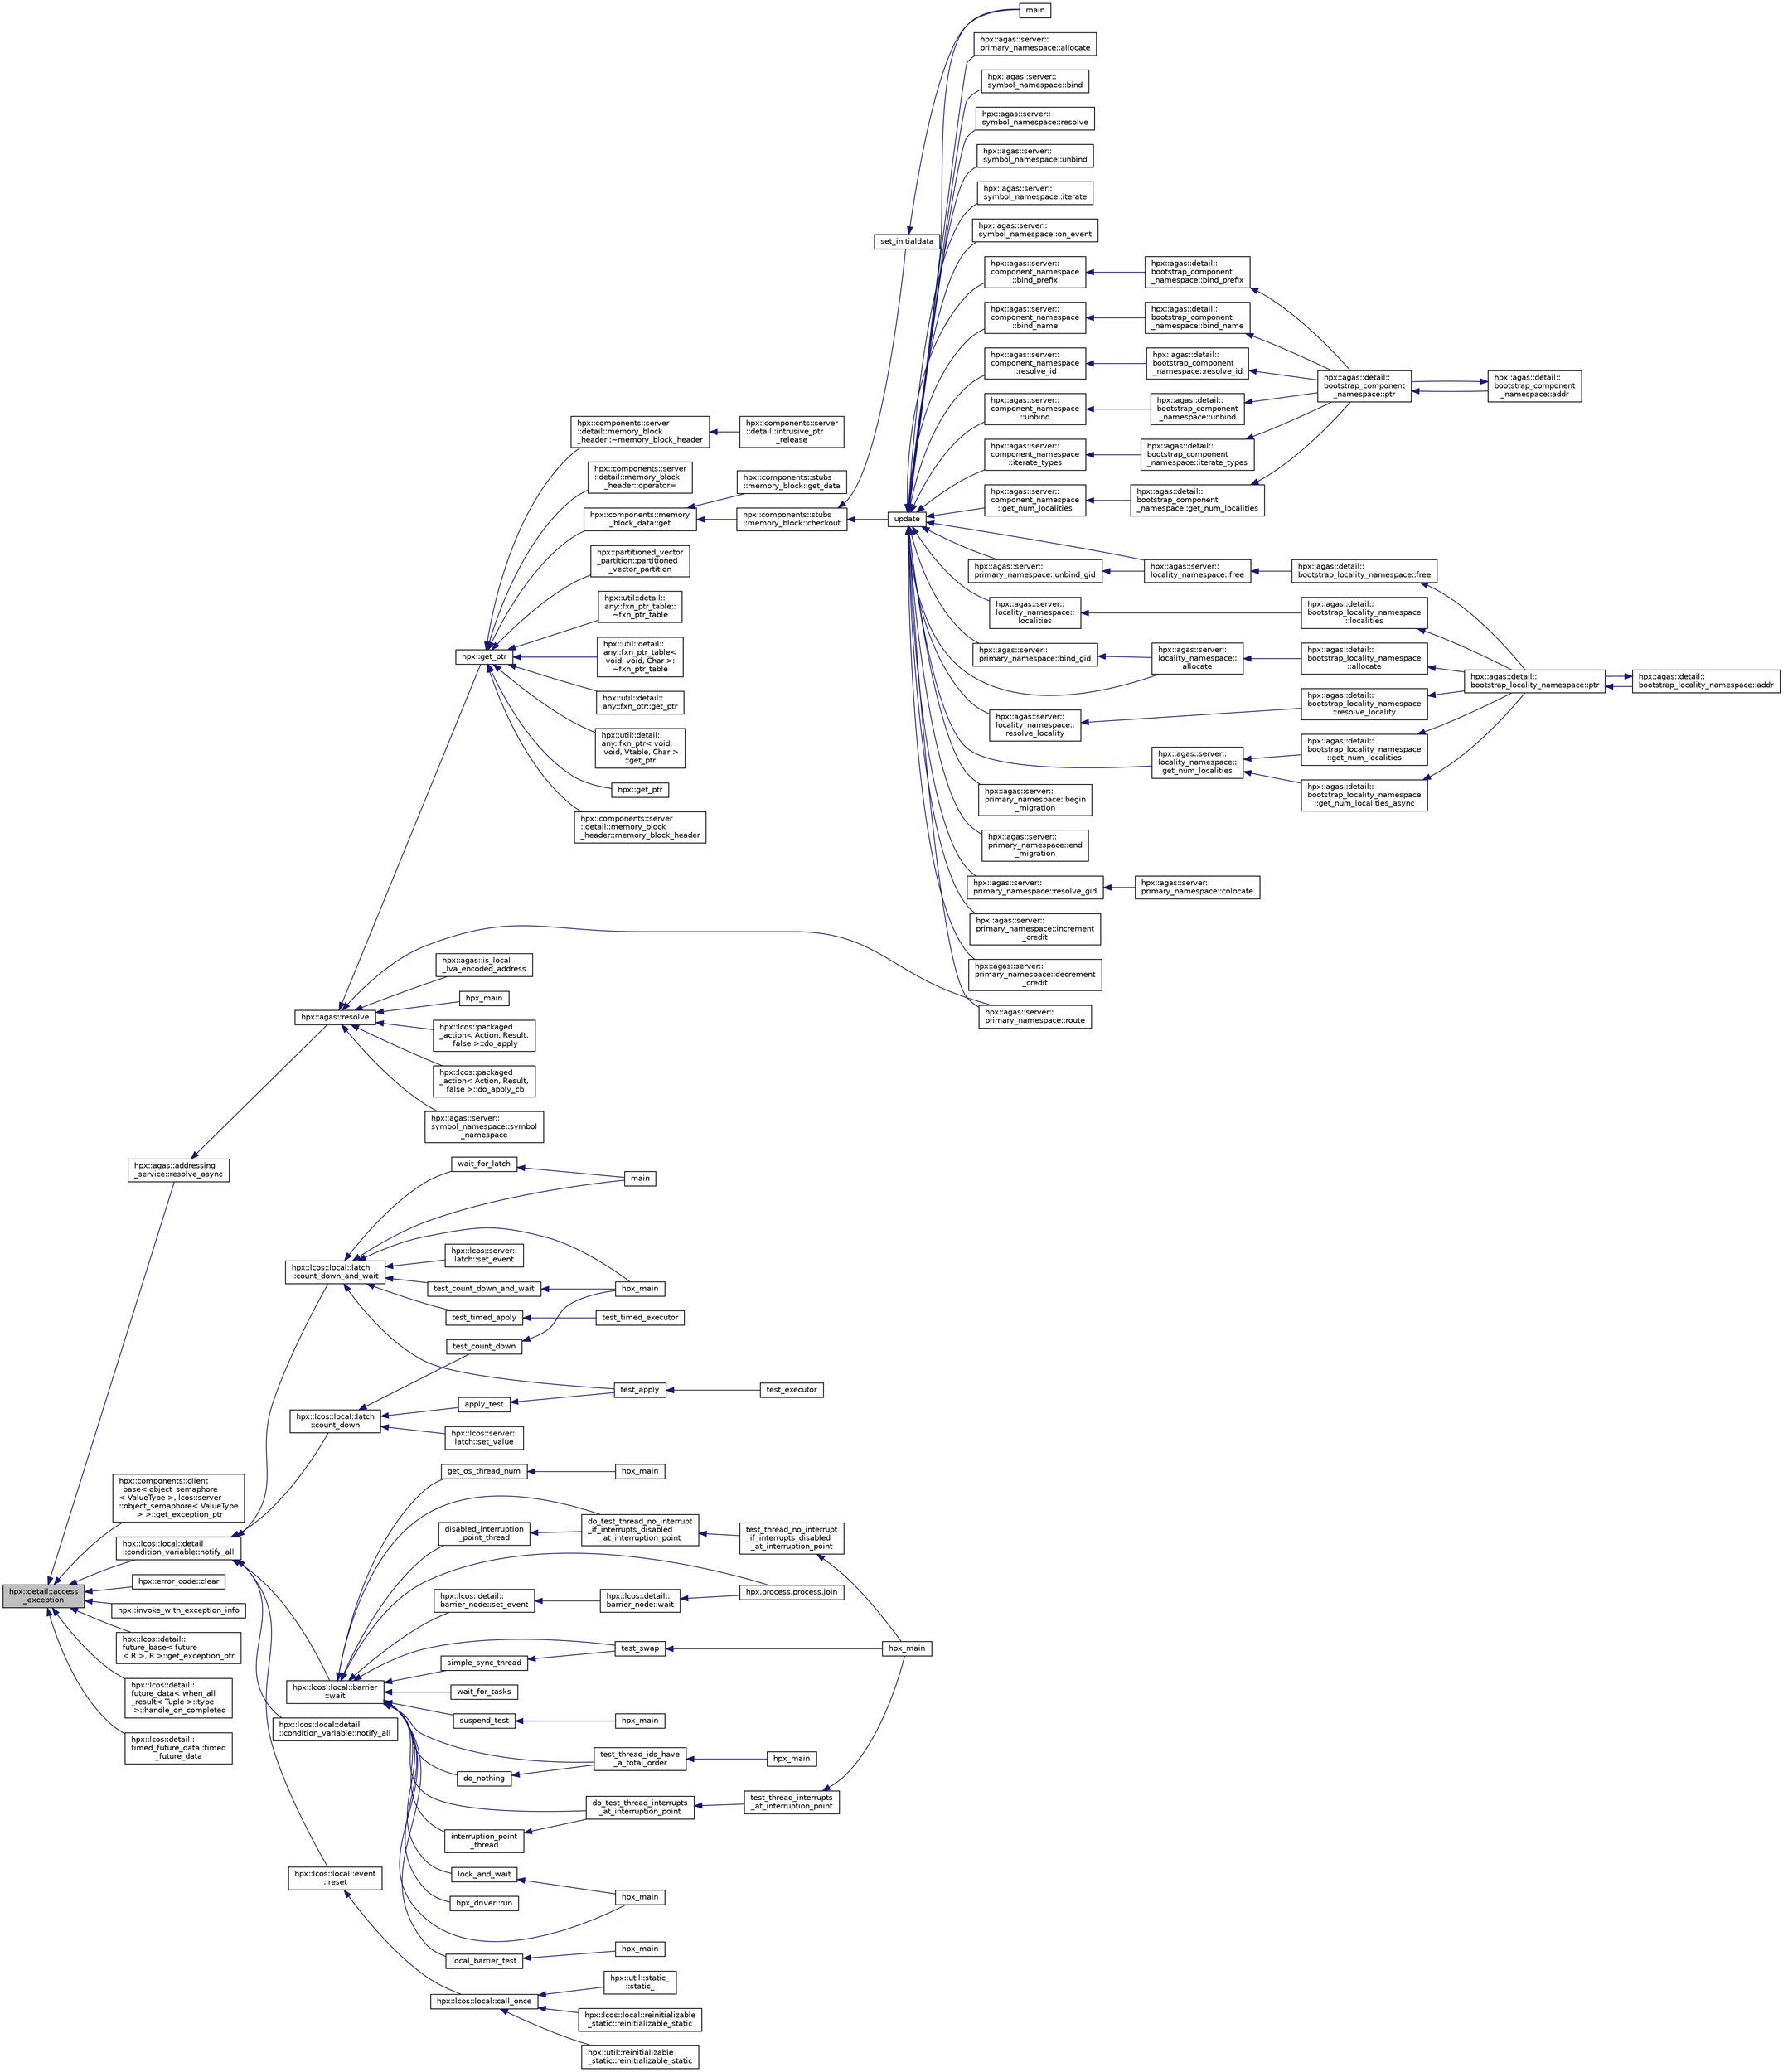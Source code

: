 digraph "hpx::detail::access_exception"
{
  edge [fontname="Helvetica",fontsize="10",labelfontname="Helvetica",labelfontsize="10"];
  node [fontname="Helvetica",fontsize="10",shape=record];
  rankdir="LR";
  Node1 [label="hpx::detail::access\l_exception",height=0.2,width=0.4,color="black", fillcolor="grey75", style="filled", fontcolor="black"];
  Node1 -> Node2 [dir="back",color="midnightblue",fontsize="10",style="solid",fontname="Helvetica"];
  Node2 [label="hpx::agas::addressing\l_service::resolve_async",height=0.2,width=0.4,color="black", fillcolor="white", style="filled",URL="$db/d58/structhpx_1_1agas_1_1addressing__service.html#a3344990e7d5c255f51bf89a8fb2828eb"];
  Node2 -> Node3 [dir="back",color="midnightblue",fontsize="10",style="solid",fontname="Helvetica"];
  Node3 [label="hpx::agas::resolve",height=0.2,width=0.4,color="black", fillcolor="white", style="filled",URL="$dc/d54/namespacehpx_1_1agas.html#aa3252ce39fbc229439bb0d85875b01fb"];
  Node3 -> Node4 [dir="back",color="midnightblue",fontsize="10",style="solid",fontname="Helvetica"];
  Node4 [label="hpx::get_ptr",height=0.2,width=0.4,color="black", fillcolor="white", style="filled",URL="$d8/d83/namespacehpx.html#aeb814737de830a2e8e340ca052d5ebfa",tooltip="Returns a future referring to the pointer to the underlying memory of a component. "];
  Node4 -> Node5 [dir="back",color="midnightblue",fontsize="10",style="solid",fontname="Helvetica"];
  Node5 [label="hpx::util::detail::\lany::fxn_ptr_table::\l~fxn_ptr_table",height=0.2,width=0.4,color="black", fillcolor="white", style="filled",URL="$d4/d23/structhpx_1_1util_1_1detail_1_1any_1_1fxn__ptr__table.html#abec0243c15a22c17b416628b8de59111"];
  Node4 -> Node6 [dir="back",color="midnightblue",fontsize="10",style="solid",fontname="Helvetica"];
  Node6 [label="hpx::util::detail::\lany::fxn_ptr_table\<\l void, void, Char \>::\l~fxn_ptr_table",height=0.2,width=0.4,color="black", fillcolor="white", style="filled",URL="$d3/d8f/structhpx_1_1util_1_1detail_1_1any_1_1fxn__ptr__table_3_01void_00_01void_00_01_char_01_4.html#aa98a639e98218646776adc0f4d0c4f68"];
  Node4 -> Node7 [dir="back",color="midnightblue",fontsize="10",style="solid",fontname="Helvetica"];
  Node7 [label="hpx::util::detail::\lany::fxn_ptr::get_ptr",height=0.2,width=0.4,color="black", fillcolor="white", style="filled",URL="$d7/dcb/structhpx_1_1util_1_1detail_1_1any_1_1fxn__ptr.html#a43d78a2ab4dd4b2149f361b38eeac853"];
  Node4 -> Node8 [dir="back",color="midnightblue",fontsize="10",style="solid",fontname="Helvetica"];
  Node8 [label="hpx::util::detail::\lany::fxn_ptr\< void,\l void, Vtable, Char \>\l::get_ptr",height=0.2,width=0.4,color="black", fillcolor="white", style="filled",URL="$d4/dfd/structhpx_1_1util_1_1detail_1_1any_1_1fxn__ptr_3_01void_00_01void_00_01_vtable_00_01_char_01_4.html#a92b4217797102bca7f9ebe903be1cbbe"];
  Node4 -> Node9 [dir="back",color="midnightblue",fontsize="10",style="solid",fontname="Helvetica"];
  Node9 [label="hpx::get_ptr",height=0.2,width=0.4,color="black", fillcolor="white", style="filled",URL="$d8/d83/namespacehpx.html#a488c36e8791a0f000ffce5ce86994602",tooltip="Returns a future referring to the pointer to the underlying memory of a component. "];
  Node4 -> Node10 [dir="back",color="midnightblue",fontsize="10",style="solid",fontname="Helvetica"];
  Node10 [label="hpx::components::server\l::detail::memory_block\l_header::memory_block_header",height=0.2,width=0.4,color="black", fillcolor="white", style="filled",URL="$d7/d1b/classhpx_1_1components_1_1server_1_1detail_1_1memory__block__header.html#aed5e8cf63bf5845d4e1e6d24c5ff36fe"];
  Node4 -> Node11 [dir="back",color="midnightblue",fontsize="10",style="solid",fontname="Helvetica"];
  Node11 [label="hpx::components::server\l::detail::memory_block\l_header::~memory_block_header",height=0.2,width=0.4,color="black", fillcolor="white", style="filled",URL="$d7/d1b/classhpx_1_1components_1_1server_1_1detail_1_1memory__block__header.html#a64944da9256f10c75be3c4683f978314"];
  Node11 -> Node12 [dir="back",color="midnightblue",fontsize="10",style="solid",fontname="Helvetica"];
  Node12 [label="hpx::components::server\l::detail::intrusive_ptr\l_release",height=0.2,width=0.4,color="black", fillcolor="white", style="filled",URL="$d8/d25/namespacehpx_1_1components_1_1server_1_1detail.html#a17d9da126dd7a005fe03586fc75ca180"];
  Node4 -> Node13 [dir="back",color="midnightblue",fontsize="10",style="solid",fontname="Helvetica"];
  Node13 [label="hpx::components::server\l::detail::memory_block\l_header::operator=",height=0.2,width=0.4,color="black", fillcolor="white", style="filled",URL="$d7/d1b/classhpx_1_1components_1_1server_1_1detail_1_1memory__block__header.html#a9f0f60ded060c5333875f47c4d36df16"];
  Node4 -> Node14 [dir="back",color="midnightblue",fontsize="10",style="solid",fontname="Helvetica"];
  Node14 [label="hpx::components::memory\l_block_data::get",height=0.2,width=0.4,color="black", fillcolor="white", style="filled",URL="$d5/d76/classhpx_1_1components_1_1memory__block__data.html#a97ce2f01b730d8d90d329c1642fc0b28"];
  Node14 -> Node15 [dir="back",color="midnightblue",fontsize="10",style="solid",fontname="Helvetica"];
  Node15 [label="hpx::components::stubs\l::memory_block::get_data",height=0.2,width=0.4,color="black", fillcolor="white", style="filled",URL="$d2/d46/structhpx_1_1components_1_1stubs_1_1memory__block.html#ac16c7812886244945987a05d7cb9b6e2"];
  Node14 -> Node16 [dir="back",color="midnightblue",fontsize="10",style="solid",fontname="Helvetica"];
  Node16 [label="hpx::components::stubs\l::memory_block::checkout",height=0.2,width=0.4,color="black", fillcolor="white", style="filled",URL="$d2/d46/structhpx_1_1components_1_1stubs_1_1memory__block.html#a37128bbb38e0ee31010f3d06d6de4e66"];
  Node16 -> Node17 [dir="back",color="midnightblue",fontsize="10",style="solid",fontname="Helvetica"];
  Node17 [label="set_initialdata",height=0.2,width=0.4,color="black", fillcolor="white", style="filled",URL="$d7/d8b/non__atomic__rma_8cpp.html#a8088a219b6b7da870545f4ec73f80930"];
  Node17 -> Node18 [dir="back",color="midnightblue",fontsize="10",style="solid",fontname="Helvetica"];
  Node18 [label="main",height=0.2,width=0.4,color="black", fillcolor="white", style="filled",URL="$d7/d8b/non__atomic__rma_8cpp.html#a0ddf1224851353fc92bfbff6f499fa97"];
  Node16 -> Node19 [dir="back",color="midnightblue",fontsize="10",style="solid",fontname="Helvetica"];
  Node19 [label="update",height=0.2,width=0.4,color="black", fillcolor="white", style="filled",URL="$d7/d8b/non__atomic__rma_8cpp.html#a1f6c9aa3449cfad360e892c9c0bb7773"];
  Node19 -> Node20 [dir="back",color="midnightblue",fontsize="10",style="solid",fontname="Helvetica"];
  Node20 [label="hpx::agas::server::\lcomponent_namespace\l::bind_prefix",height=0.2,width=0.4,color="black", fillcolor="white", style="filled",URL="$d4/dc8/structhpx_1_1agas_1_1server_1_1component__namespace.html#aa0f1e073d2837e493bbb13ffd5c06dc7"];
  Node20 -> Node21 [dir="back",color="midnightblue",fontsize="10",style="solid",fontname="Helvetica"];
  Node21 [label="hpx::agas::detail::\lbootstrap_component\l_namespace::bind_prefix",height=0.2,width=0.4,color="black", fillcolor="white", style="filled",URL="$d4/db7/structhpx_1_1agas_1_1detail_1_1bootstrap__component__namespace.html#a9c4e85844335c1eb7a2dee35ab973927"];
  Node21 -> Node22 [dir="back",color="midnightblue",fontsize="10",style="solid",fontname="Helvetica"];
  Node22 [label="hpx::agas::detail::\lbootstrap_component\l_namespace::ptr",height=0.2,width=0.4,color="black", fillcolor="white", style="filled",URL="$d4/db7/structhpx_1_1agas_1_1detail_1_1bootstrap__component__namespace.html#a2ddc1b51e40d6b5c32f7eeba52a7527d"];
  Node22 -> Node23 [dir="back",color="midnightblue",fontsize="10",style="solid",fontname="Helvetica"];
  Node23 [label="hpx::agas::detail::\lbootstrap_component\l_namespace::addr",height=0.2,width=0.4,color="black", fillcolor="white", style="filled",URL="$d4/db7/structhpx_1_1agas_1_1detail_1_1bootstrap__component__namespace.html#a4947343cef580d3a72f9fcb6803a54b1"];
  Node23 -> Node22 [dir="back",color="midnightblue",fontsize="10",style="solid",fontname="Helvetica"];
  Node19 -> Node24 [dir="back",color="midnightblue",fontsize="10",style="solid",fontname="Helvetica"];
  Node24 [label="hpx::agas::server::\lcomponent_namespace\l::bind_name",height=0.2,width=0.4,color="black", fillcolor="white", style="filled",URL="$d4/dc8/structhpx_1_1agas_1_1server_1_1component__namespace.html#ac81ad0c6b5a63d0af3299207949b4749"];
  Node24 -> Node25 [dir="back",color="midnightblue",fontsize="10",style="solid",fontname="Helvetica"];
  Node25 [label="hpx::agas::detail::\lbootstrap_component\l_namespace::bind_name",height=0.2,width=0.4,color="black", fillcolor="white", style="filled",URL="$d4/db7/structhpx_1_1agas_1_1detail_1_1bootstrap__component__namespace.html#ad25372861bda6208139f91887d918fbb"];
  Node25 -> Node22 [dir="back",color="midnightblue",fontsize="10",style="solid",fontname="Helvetica"];
  Node19 -> Node26 [dir="back",color="midnightblue",fontsize="10",style="solid",fontname="Helvetica"];
  Node26 [label="hpx::agas::server::\lcomponent_namespace\l::resolve_id",height=0.2,width=0.4,color="black", fillcolor="white", style="filled",URL="$d4/dc8/structhpx_1_1agas_1_1server_1_1component__namespace.html#acee1577d340b0c3af69fea410a97e760"];
  Node26 -> Node27 [dir="back",color="midnightblue",fontsize="10",style="solid",fontname="Helvetica"];
  Node27 [label="hpx::agas::detail::\lbootstrap_component\l_namespace::resolve_id",height=0.2,width=0.4,color="black", fillcolor="white", style="filled",URL="$d4/db7/structhpx_1_1agas_1_1detail_1_1bootstrap__component__namespace.html#a59c6702ea1ee4d5d744d89bb57c6ba83"];
  Node27 -> Node22 [dir="back",color="midnightblue",fontsize="10",style="solid",fontname="Helvetica"];
  Node19 -> Node28 [dir="back",color="midnightblue",fontsize="10",style="solid",fontname="Helvetica"];
  Node28 [label="hpx::agas::server::\lcomponent_namespace\l::unbind",height=0.2,width=0.4,color="black", fillcolor="white", style="filled",URL="$d4/dc8/structhpx_1_1agas_1_1server_1_1component__namespace.html#a6a1c04b36c3f7c2a61dba64cf586f2b7"];
  Node28 -> Node29 [dir="back",color="midnightblue",fontsize="10",style="solid",fontname="Helvetica"];
  Node29 [label="hpx::agas::detail::\lbootstrap_component\l_namespace::unbind",height=0.2,width=0.4,color="black", fillcolor="white", style="filled",URL="$d4/db7/structhpx_1_1agas_1_1detail_1_1bootstrap__component__namespace.html#aed0961449fec108933b6f738040e98af"];
  Node29 -> Node22 [dir="back",color="midnightblue",fontsize="10",style="solid",fontname="Helvetica"];
  Node19 -> Node30 [dir="back",color="midnightblue",fontsize="10",style="solid",fontname="Helvetica"];
  Node30 [label="hpx::agas::server::\lcomponent_namespace\l::iterate_types",height=0.2,width=0.4,color="black", fillcolor="white", style="filled",URL="$d4/dc8/structhpx_1_1agas_1_1server_1_1component__namespace.html#a841f64a9b93bb658091f80fa5019c42c"];
  Node30 -> Node31 [dir="back",color="midnightblue",fontsize="10",style="solid",fontname="Helvetica"];
  Node31 [label="hpx::agas::detail::\lbootstrap_component\l_namespace::iterate_types",height=0.2,width=0.4,color="black", fillcolor="white", style="filled",URL="$d4/db7/structhpx_1_1agas_1_1detail_1_1bootstrap__component__namespace.html#a750193d7d4f0ed8a9adcd7054ae62063"];
  Node31 -> Node22 [dir="back",color="midnightblue",fontsize="10",style="solid",fontname="Helvetica"];
  Node19 -> Node32 [dir="back",color="midnightblue",fontsize="10",style="solid",fontname="Helvetica"];
  Node32 [label="hpx::agas::server::\lcomponent_namespace\l::get_num_localities",height=0.2,width=0.4,color="black", fillcolor="white", style="filled",URL="$d4/dc8/structhpx_1_1agas_1_1server_1_1component__namespace.html#ae4612aa43bf1a3173cc0a17f78593a1f"];
  Node32 -> Node33 [dir="back",color="midnightblue",fontsize="10",style="solid",fontname="Helvetica"];
  Node33 [label="hpx::agas::detail::\lbootstrap_component\l_namespace::get_num_localities",height=0.2,width=0.4,color="black", fillcolor="white", style="filled",URL="$d4/db7/structhpx_1_1agas_1_1detail_1_1bootstrap__component__namespace.html#a2ac6a4525c269aa2f635b877e98209aa"];
  Node33 -> Node22 [dir="back",color="midnightblue",fontsize="10",style="solid",fontname="Helvetica"];
  Node19 -> Node34 [dir="back",color="midnightblue",fontsize="10",style="solid",fontname="Helvetica"];
  Node34 [label="hpx::agas::server::\llocality_namespace::\lallocate",height=0.2,width=0.4,color="black", fillcolor="white", style="filled",URL="$dc/d72/structhpx_1_1agas_1_1server_1_1locality__namespace.html#a584777211619893840252d5c72b726ac"];
  Node34 -> Node35 [dir="back",color="midnightblue",fontsize="10",style="solid",fontname="Helvetica"];
  Node35 [label="hpx::agas::detail::\lbootstrap_locality_namespace\l::allocate",height=0.2,width=0.4,color="black", fillcolor="white", style="filled",URL="$d2/d28/structhpx_1_1agas_1_1detail_1_1bootstrap__locality__namespace.html#a17fa8a29a5b6c64ac5f92b67fd816be1"];
  Node35 -> Node36 [dir="back",color="midnightblue",fontsize="10",style="solid",fontname="Helvetica"];
  Node36 [label="hpx::agas::detail::\lbootstrap_locality_namespace::ptr",height=0.2,width=0.4,color="black", fillcolor="white", style="filled",URL="$d2/d28/structhpx_1_1agas_1_1detail_1_1bootstrap__locality__namespace.html#a5d4dcef228d9a8e6040f2e404546a7b8"];
  Node36 -> Node37 [dir="back",color="midnightblue",fontsize="10",style="solid",fontname="Helvetica"];
  Node37 [label="hpx::agas::detail::\lbootstrap_locality_namespace::addr",height=0.2,width=0.4,color="black", fillcolor="white", style="filled",URL="$d2/d28/structhpx_1_1agas_1_1detail_1_1bootstrap__locality__namespace.html#a6a5b1a39f25283d49aae9a42b5c4388a"];
  Node37 -> Node36 [dir="back",color="midnightblue",fontsize="10",style="solid",fontname="Helvetica"];
  Node19 -> Node38 [dir="back",color="midnightblue",fontsize="10",style="solid",fontname="Helvetica"];
  Node38 [label="hpx::agas::server::\llocality_namespace::\lresolve_locality",height=0.2,width=0.4,color="black", fillcolor="white", style="filled",URL="$dc/d72/structhpx_1_1agas_1_1server_1_1locality__namespace.html#acc664dc0ee762d5b35802aa60ac9f6e7"];
  Node38 -> Node39 [dir="back",color="midnightblue",fontsize="10",style="solid",fontname="Helvetica"];
  Node39 [label="hpx::agas::detail::\lbootstrap_locality_namespace\l::resolve_locality",height=0.2,width=0.4,color="black", fillcolor="white", style="filled",URL="$d2/d28/structhpx_1_1agas_1_1detail_1_1bootstrap__locality__namespace.html#a90a9e093f25dbd05d50ec1b46ced037c"];
  Node39 -> Node36 [dir="back",color="midnightblue",fontsize="10",style="solid",fontname="Helvetica"];
  Node19 -> Node40 [dir="back",color="midnightblue",fontsize="10",style="solid",fontname="Helvetica"];
  Node40 [label="hpx::agas::server::\llocality_namespace::free",height=0.2,width=0.4,color="black", fillcolor="white", style="filled",URL="$dc/d72/structhpx_1_1agas_1_1server_1_1locality__namespace.html#a53c05de8b43cbdb17edf4930b0fc0ac6"];
  Node40 -> Node41 [dir="back",color="midnightblue",fontsize="10",style="solid",fontname="Helvetica"];
  Node41 [label="hpx::agas::detail::\lbootstrap_locality_namespace::free",height=0.2,width=0.4,color="black", fillcolor="white", style="filled",URL="$d2/d28/structhpx_1_1agas_1_1detail_1_1bootstrap__locality__namespace.html#a2830ab98d14d3fadcec97a72783f9221"];
  Node41 -> Node36 [dir="back",color="midnightblue",fontsize="10",style="solid",fontname="Helvetica"];
  Node19 -> Node42 [dir="back",color="midnightblue",fontsize="10",style="solid",fontname="Helvetica"];
  Node42 [label="hpx::agas::server::\llocality_namespace::\llocalities",height=0.2,width=0.4,color="black", fillcolor="white", style="filled",URL="$dc/d72/structhpx_1_1agas_1_1server_1_1locality__namespace.html#ab0ecc44f496ee5011c8ba2c73ea4e5e5"];
  Node42 -> Node43 [dir="back",color="midnightblue",fontsize="10",style="solid",fontname="Helvetica"];
  Node43 [label="hpx::agas::detail::\lbootstrap_locality_namespace\l::localities",height=0.2,width=0.4,color="black", fillcolor="white", style="filled",URL="$d2/d28/structhpx_1_1agas_1_1detail_1_1bootstrap__locality__namespace.html#ab8a1c96ad1ffea65eac264d0c2f64de9"];
  Node43 -> Node36 [dir="back",color="midnightblue",fontsize="10",style="solid",fontname="Helvetica"];
  Node19 -> Node44 [dir="back",color="midnightblue",fontsize="10",style="solid",fontname="Helvetica"];
  Node44 [label="hpx::agas::server::\llocality_namespace::\lget_num_localities",height=0.2,width=0.4,color="black", fillcolor="white", style="filled",URL="$dc/d72/structhpx_1_1agas_1_1server_1_1locality__namespace.html#a0df77ad95317a3800a9ae69e8a7ebbe8"];
  Node44 -> Node45 [dir="back",color="midnightblue",fontsize="10",style="solid",fontname="Helvetica"];
  Node45 [label="hpx::agas::detail::\lbootstrap_locality_namespace\l::get_num_localities",height=0.2,width=0.4,color="black", fillcolor="white", style="filled",URL="$d2/d28/structhpx_1_1agas_1_1detail_1_1bootstrap__locality__namespace.html#a6c757ccbb4b7a4a0444dbe3ddee6c6c9"];
  Node45 -> Node36 [dir="back",color="midnightblue",fontsize="10",style="solid",fontname="Helvetica"];
  Node44 -> Node46 [dir="back",color="midnightblue",fontsize="10",style="solid",fontname="Helvetica"];
  Node46 [label="hpx::agas::detail::\lbootstrap_locality_namespace\l::get_num_localities_async",height=0.2,width=0.4,color="black", fillcolor="white", style="filled",URL="$d2/d28/structhpx_1_1agas_1_1detail_1_1bootstrap__locality__namespace.html#ac82989597458b0c52fb29f1e3e9fa9d3"];
  Node46 -> Node36 [dir="back",color="midnightblue",fontsize="10",style="solid",fontname="Helvetica"];
  Node19 -> Node18 [dir="back",color="midnightblue",fontsize="10",style="solid",fontname="Helvetica"];
  Node19 -> Node47 [dir="back",color="midnightblue",fontsize="10",style="solid",fontname="Helvetica"];
  Node47 [label="hpx::agas::server::\lprimary_namespace::begin\l_migration",height=0.2,width=0.4,color="black", fillcolor="white", style="filled",URL="$d7/d3a/structhpx_1_1agas_1_1server_1_1primary__namespace.html#aca25c89f18a24d56fb9d230735ac8361"];
  Node19 -> Node48 [dir="back",color="midnightblue",fontsize="10",style="solid",fontname="Helvetica"];
  Node48 [label="hpx::agas::server::\lprimary_namespace::end\l_migration",height=0.2,width=0.4,color="black", fillcolor="white", style="filled",URL="$d7/d3a/structhpx_1_1agas_1_1server_1_1primary__namespace.html#a1905203b50cb381ee1cb52bbcc602286"];
  Node19 -> Node49 [dir="back",color="midnightblue",fontsize="10",style="solid",fontname="Helvetica"];
  Node49 [label="hpx::agas::server::\lprimary_namespace::bind_gid",height=0.2,width=0.4,color="black", fillcolor="white", style="filled",URL="$d7/d3a/structhpx_1_1agas_1_1server_1_1primary__namespace.html#ab1681a26c8e8cc901a7e21544a88a951"];
  Node49 -> Node34 [dir="back",color="midnightblue",fontsize="10",style="solid",fontname="Helvetica"];
  Node19 -> Node50 [dir="back",color="midnightblue",fontsize="10",style="solid",fontname="Helvetica"];
  Node50 [label="hpx::agas::server::\lprimary_namespace::resolve_gid",height=0.2,width=0.4,color="black", fillcolor="white", style="filled",URL="$d7/d3a/structhpx_1_1agas_1_1server_1_1primary__namespace.html#a967d5cd6df2454d4d74191d22028f756"];
  Node50 -> Node51 [dir="back",color="midnightblue",fontsize="10",style="solid",fontname="Helvetica"];
  Node51 [label="hpx::agas::server::\lprimary_namespace::colocate",height=0.2,width=0.4,color="black", fillcolor="white", style="filled",URL="$d7/d3a/structhpx_1_1agas_1_1server_1_1primary__namespace.html#a326ebd3b0f65ea692ed0c085f015d0f4"];
  Node19 -> Node52 [dir="back",color="midnightblue",fontsize="10",style="solid",fontname="Helvetica"];
  Node52 [label="hpx::agas::server::\lprimary_namespace::unbind_gid",height=0.2,width=0.4,color="black", fillcolor="white", style="filled",URL="$d7/d3a/structhpx_1_1agas_1_1server_1_1primary__namespace.html#ab86ca45dbf7362722af552f285ee5783"];
  Node52 -> Node40 [dir="back",color="midnightblue",fontsize="10",style="solid",fontname="Helvetica"];
  Node19 -> Node53 [dir="back",color="midnightblue",fontsize="10",style="solid",fontname="Helvetica"];
  Node53 [label="hpx::agas::server::\lprimary_namespace::increment\l_credit",height=0.2,width=0.4,color="black", fillcolor="white", style="filled",URL="$d7/d3a/structhpx_1_1agas_1_1server_1_1primary__namespace.html#a4f254d5f7e9910fa0505c77f3c390011"];
  Node19 -> Node54 [dir="back",color="midnightblue",fontsize="10",style="solid",fontname="Helvetica"];
  Node54 [label="hpx::agas::server::\lprimary_namespace::decrement\l_credit",height=0.2,width=0.4,color="black", fillcolor="white", style="filled",URL="$d7/d3a/structhpx_1_1agas_1_1server_1_1primary__namespace.html#ae3e39a46a5efda084c9971c1c5f519a3"];
  Node19 -> Node55 [dir="back",color="midnightblue",fontsize="10",style="solid",fontname="Helvetica"];
  Node55 [label="hpx::agas::server::\lprimary_namespace::allocate",height=0.2,width=0.4,color="black", fillcolor="white", style="filled",URL="$d7/d3a/structhpx_1_1agas_1_1server_1_1primary__namespace.html#a87560fb730ac846b91fc7287dc4e247b"];
  Node19 -> Node56 [dir="back",color="midnightblue",fontsize="10",style="solid",fontname="Helvetica"];
  Node56 [label="hpx::agas::server::\lprimary_namespace::route",height=0.2,width=0.4,color="black", fillcolor="white", style="filled",URL="$d7/d3a/structhpx_1_1agas_1_1server_1_1primary__namespace.html#a9037a1baa55fb13097a541bc365f2d0b"];
  Node19 -> Node57 [dir="back",color="midnightblue",fontsize="10",style="solid",fontname="Helvetica"];
  Node57 [label="hpx::agas::server::\lsymbol_namespace::bind",height=0.2,width=0.4,color="black", fillcolor="white", style="filled",URL="$dc/da6/structhpx_1_1agas_1_1server_1_1symbol__namespace.html#a229ead0876ac8c5754793a2ca68de559"];
  Node19 -> Node58 [dir="back",color="midnightblue",fontsize="10",style="solid",fontname="Helvetica"];
  Node58 [label="hpx::agas::server::\lsymbol_namespace::resolve",height=0.2,width=0.4,color="black", fillcolor="white", style="filled",URL="$dc/da6/structhpx_1_1agas_1_1server_1_1symbol__namespace.html#aec3fc24e40dc96142eb77537945e92d5"];
  Node19 -> Node59 [dir="back",color="midnightblue",fontsize="10",style="solid",fontname="Helvetica"];
  Node59 [label="hpx::agas::server::\lsymbol_namespace::unbind",height=0.2,width=0.4,color="black", fillcolor="white", style="filled",URL="$dc/da6/structhpx_1_1agas_1_1server_1_1symbol__namespace.html#a815485bd53b2cd7bd8acb57c142cb293"];
  Node19 -> Node60 [dir="back",color="midnightblue",fontsize="10",style="solid",fontname="Helvetica"];
  Node60 [label="hpx::agas::server::\lsymbol_namespace::iterate",height=0.2,width=0.4,color="black", fillcolor="white", style="filled",URL="$dc/da6/structhpx_1_1agas_1_1server_1_1symbol__namespace.html#a11805477f07dc19afc43990b2997d190"];
  Node19 -> Node61 [dir="back",color="midnightblue",fontsize="10",style="solid",fontname="Helvetica"];
  Node61 [label="hpx::agas::server::\lsymbol_namespace::on_event",height=0.2,width=0.4,color="black", fillcolor="white", style="filled",URL="$dc/da6/structhpx_1_1agas_1_1server_1_1symbol__namespace.html#abbfcf18e8d40612e4fa618a39a2fc492"];
  Node4 -> Node62 [dir="back",color="midnightblue",fontsize="10",style="solid",fontname="Helvetica"];
  Node62 [label="hpx::partitioned_vector\l_partition::partitioned\l_vector_partition",height=0.2,width=0.4,color="black", fillcolor="white", style="filled",URL="$da/d87/classhpx_1_1partitioned__vector__partition.html#a85078a778fae06c9d51315c2775227c2"];
  Node3 -> Node63 [dir="back",color="midnightblue",fontsize="10",style="solid",fontname="Helvetica"];
  Node63 [label="hpx::agas::is_local\l_lva_encoded_address",height=0.2,width=0.4,color="black", fillcolor="white", style="filled",URL="$dc/d54/namespacehpx_1_1agas.html#abb5e5584ed3b536ace8e3f58415e24c2"];
  Node3 -> Node64 [dir="back",color="midnightblue",fontsize="10",style="solid",fontname="Helvetica"];
  Node64 [label="hpx_main",height=0.2,width=0.4,color="black", fillcolor="white", style="filled",URL="$d1/d4f/local__address__rebind_8cpp.html#aaf67a3863f19ff7033e239ebb1204fb7"];
  Node3 -> Node65 [dir="back",color="midnightblue",fontsize="10",style="solid",fontname="Helvetica"];
  Node65 [label="hpx::lcos::packaged\l_action\< Action, Result,\l false \>::do_apply",height=0.2,width=0.4,color="black", fillcolor="white", style="filled",URL="$df/da7/classhpx_1_1lcos_1_1packaged__action_3_01_action_00_01_result_00_01false_01_4.html#a7b4b07dc448c4f1e41b2d0dd4db0766d"];
  Node3 -> Node66 [dir="back",color="midnightblue",fontsize="10",style="solid",fontname="Helvetica"];
  Node66 [label="hpx::lcos::packaged\l_action\< Action, Result,\l false \>::do_apply_cb",height=0.2,width=0.4,color="black", fillcolor="white", style="filled",URL="$df/da7/classhpx_1_1lcos_1_1packaged__action_3_01_action_00_01_result_00_01false_01_4.html#ae9e7cb83096eb3fd1b748c39545d66a7"];
  Node3 -> Node56 [dir="back",color="midnightblue",fontsize="10",style="solid",fontname="Helvetica"];
  Node3 -> Node67 [dir="back",color="midnightblue",fontsize="10",style="solid",fontname="Helvetica"];
  Node67 [label="hpx::agas::server::\lsymbol_namespace::symbol\l_namespace",height=0.2,width=0.4,color="black", fillcolor="white", style="filled",URL="$dc/da6/structhpx_1_1agas_1_1server_1_1symbol__namespace.html#a47e93a69f95628011765023a666b6619"];
  Node1 -> Node68 [dir="back",color="midnightblue",fontsize="10",style="solid",fontname="Helvetica"];
  Node68 [label="hpx::components::client\l_base\< object_semaphore\l\< ValueType \>, lcos::server\l::object_semaphore\< ValueType\l \> \>::get_exception_ptr",height=0.2,width=0.4,color="black", fillcolor="white", style="filled",URL="$d9/dad/classhpx_1_1components_1_1client__base.html#ae3afee0d00a1a21908aa72cb70817454"];
  Node1 -> Node69 [dir="back",color="midnightblue",fontsize="10",style="solid",fontname="Helvetica"];
  Node69 [label="hpx::lcos::local::detail\l::condition_variable::notify_all",height=0.2,width=0.4,color="black", fillcolor="white", style="filled",URL="$d2/d39/classhpx_1_1lcos_1_1local_1_1detail_1_1condition__variable.html#adb0b4abe6f75aa3fad397b6a556ff1ae"];
  Node69 -> Node70 [dir="back",color="midnightblue",fontsize="10",style="solid",fontname="Helvetica"];
  Node70 [label="hpx::lcos::local::detail\l::condition_variable::notify_all",height=0.2,width=0.4,color="black", fillcolor="white", style="filled",URL="$d2/d39/classhpx_1_1lcos_1_1local_1_1detail_1_1condition__variable.html#ae669c43530443e8852760f51f0ee3862"];
  Node69 -> Node71 [dir="back",color="midnightblue",fontsize="10",style="solid",fontname="Helvetica"];
  Node71 [label="hpx::lcos::local::event\l::reset",height=0.2,width=0.4,color="black", fillcolor="white", style="filled",URL="$d2/d08/classhpx_1_1lcos_1_1local_1_1event.html#a1705a352cfae05961fe1f5c112199554",tooltip="Reset the event. "];
  Node71 -> Node72 [dir="back",color="midnightblue",fontsize="10",style="solid",fontname="Helvetica"];
  Node72 [label="hpx::lcos::local::call_once",height=0.2,width=0.4,color="black", fillcolor="white", style="filled",URL="$d0/d47/namespacehpx_1_1lcos_1_1local.html#a3fa67464391720578b24d35907853756"];
  Node72 -> Node73 [dir="back",color="midnightblue",fontsize="10",style="solid",fontname="Helvetica"];
  Node73 [label="hpx::lcos::local::reinitializable\l_static::reinitializable_static",height=0.2,width=0.4,color="black", fillcolor="white", style="filled",URL="$d4/d04/structhpx_1_1lcos_1_1local_1_1reinitializable__static.html#a5be89efcb123484e955a72ee512d0ea2"];
  Node72 -> Node74 [dir="back",color="midnightblue",fontsize="10",style="solid",fontname="Helvetica"];
  Node74 [label="hpx::util::reinitializable\l_static::reinitializable_static",height=0.2,width=0.4,color="black", fillcolor="white", style="filled",URL="$d2/db7/structhpx_1_1util_1_1reinitializable__static.html#a8ebb2d00ae9b9ed3bef5751a326e57b3"];
  Node72 -> Node75 [dir="back",color="midnightblue",fontsize="10",style="solid",fontname="Helvetica"];
  Node75 [label="hpx::util::static_\l::static_",height=0.2,width=0.4,color="black", fillcolor="white", style="filled",URL="$d3/dbb/structhpx_1_1util_1_1static__.html#a469d6f838e6368a1517bc1082099b8da"];
  Node69 -> Node76 [dir="back",color="midnightblue",fontsize="10",style="solid",fontname="Helvetica"];
  Node76 [label="hpx::lcos::local::latch\l::count_down_and_wait",height=0.2,width=0.4,color="black", fillcolor="white", style="filled",URL="$dd/de7/classhpx_1_1lcos_1_1local_1_1latch.html#adefe7460a4205b19b2d7db2390673685"];
  Node76 -> Node77 [dir="back",color="midnightblue",fontsize="10",style="solid",fontname="Helvetica"];
  Node77 [label="wait_for_latch",height=0.2,width=0.4,color="black", fillcolor="white", style="filled",URL="$d3/dd4/enumerate__threads_8cpp.html#a1044b11869f3225fc64846d4674c34a0"];
  Node77 -> Node78 [dir="back",color="midnightblue",fontsize="10",style="solid",fontname="Helvetica"];
  Node78 [label="main",height=0.2,width=0.4,color="black", fillcolor="white", style="filled",URL="$d3/dd4/enumerate__threads_8cpp.html#ae66f6b31b5ad750f1fe042a706a4e3d4"];
  Node76 -> Node78 [dir="back",color="midnightblue",fontsize="10",style="solid",fontname="Helvetica"];
  Node76 -> Node79 [dir="back",color="midnightblue",fontsize="10",style="solid",fontname="Helvetica"];
  Node79 [label="hpx::lcos::server::\llatch::set_event",height=0.2,width=0.4,color="black", fillcolor="white", style="filled",URL="$d7/d72/classhpx_1_1lcos_1_1server_1_1latch.html#ad456d4a188574ebc6bdb53f626cb8b27"];
  Node76 -> Node80 [dir="back",color="midnightblue",fontsize="10",style="solid",fontname="Helvetica"];
  Node80 [label="test_count_down_and_wait",height=0.2,width=0.4,color="black", fillcolor="white", style="filled",URL="$d4/db4/local__latch_8cpp.html#a835e7630881efa4fb379972b0dc2fdb1"];
  Node80 -> Node81 [dir="back",color="midnightblue",fontsize="10",style="solid",fontname="Helvetica"];
  Node81 [label="hpx_main",height=0.2,width=0.4,color="black", fillcolor="white", style="filled",URL="$d4/db4/local__latch_8cpp.html#aefd26dd818037509b2241068d57e3e1d"];
  Node76 -> Node81 [dir="back",color="midnightblue",fontsize="10",style="solid",fontname="Helvetica"];
  Node76 -> Node82 [dir="back",color="midnightblue",fontsize="10",style="solid",fontname="Helvetica"];
  Node82 [label="test_apply",height=0.2,width=0.4,color="black", fillcolor="white", style="filled",URL="$d8/d83/minimal__async__executor_8cpp.html#a5f84f0aa2a8c7b97a91aff6d6eb013fc"];
  Node82 -> Node83 [dir="back",color="midnightblue",fontsize="10",style="solid",fontname="Helvetica"];
  Node83 [label="test_executor",height=0.2,width=0.4,color="black", fillcolor="white", style="filled",URL="$d8/d83/minimal__async__executor_8cpp.html#a12065ee56eec28d3895ba316405a7116"];
  Node76 -> Node84 [dir="back",color="midnightblue",fontsize="10",style="solid",fontname="Helvetica"];
  Node84 [label="test_timed_apply",height=0.2,width=0.4,color="black", fillcolor="white", style="filled",URL="$d7/de3/minimal__timed__async__executor_8cpp.html#a4efa415d3bbbec720c16e167505810e9"];
  Node84 -> Node85 [dir="back",color="midnightblue",fontsize="10",style="solid",fontname="Helvetica"];
  Node85 [label="test_timed_executor",height=0.2,width=0.4,color="black", fillcolor="white", style="filled",URL="$d7/de3/minimal__timed__async__executor_8cpp.html#a4e2d002d587a77e84eb27f1f903f5094"];
  Node69 -> Node86 [dir="back",color="midnightblue",fontsize="10",style="solid",fontname="Helvetica"];
  Node86 [label="hpx::lcos::local::latch\l::count_down",height=0.2,width=0.4,color="black", fillcolor="white", style="filled",URL="$dd/de7/classhpx_1_1lcos_1_1local_1_1latch.html#aef25cea98d12a646af282d0251583d53"];
  Node86 -> Node87 [dir="back",color="midnightblue",fontsize="10",style="solid",fontname="Helvetica"];
  Node87 [label="hpx::lcos::server::\llatch::set_value",height=0.2,width=0.4,color="black", fillcolor="white", style="filled",URL="$d7/d72/classhpx_1_1lcos_1_1server_1_1latch.html#a547d6f9581fc315e3ab990be67bfa5eb",tooltip="This is invoked whenever the count_down() function is called. "];
  Node86 -> Node88 [dir="back",color="midnightblue",fontsize="10",style="solid",fontname="Helvetica"];
  Node88 [label="test_count_down",height=0.2,width=0.4,color="black", fillcolor="white", style="filled",URL="$d4/db4/local__latch_8cpp.html#a6920c9633d0c95c497d3a4ee446a2bc5"];
  Node88 -> Node81 [dir="back",color="midnightblue",fontsize="10",style="solid",fontname="Helvetica"];
  Node86 -> Node89 [dir="back",color="midnightblue",fontsize="10",style="solid",fontname="Helvetica"];
  Node89 [label="apply_test",height=0.2,width=0.4,color="black", fillcolor="white", style="filled",URL="$d8/d83/minimal__async__executor_8cpp.html#a7e42b6242cfc769ca209a7d7db8e7f16"];
  Node89 -> Node82 [dir="back",color="midnightblue",fontsize="10",style="solid",fontname="Helvetica"];
  Node69 -> Node90 [dir="back",color="midnightblue",fontsize="10",style="solid",fontname="Helvetica"];
  Node90 [label="hpx::lcos::local::barrier\l::wait",height=0.2,width=0.4,color="black", fillcolor="white", style="filled",URL="$da/d43/classhpx_1_1lcos_1_1local_1_1barrier.html#ae3374c182ffd12c9975963139b6f9255"];
  Node90 -> Node91 [dir="back",color="midnightblue",fontsize="10",style="solid",fontname="Helvetica"];
  Node91 [label="hpx::lcos::detail::\lbarrier_node::set_event",height=0.2,width=0.4,color="black", fillcolor="white", style="filled",URL="$dc/dd7/structhpx_1_1lcos_1_1detail_1_1barrier__node.html#a7c4df1612298d6bca82818ad1ab263e7"];
  Node91 -> Node92 [dir="back",color="midnightblue",fontsize="10",style="solid",fontname="Helvetica"];
  Node92 [label="hpx::lcos::detail::\lbarrier_node::wait",height=0.2,width=0.4,color="black", fillcolor="white", style="filled",URL="$dc/dd7/structhpx_1_1lcos_1_1detail_1_1barrier__node.html#aa4e3bd2f6143714f869892b8e992c45e"];
  Node92 -> Node93 [dir="back",color="midnightblue",fontsize="10",style="solid",fontname="Helvetica"];
  Node93 [label="hpx.process.process.join",height=0.2,width=0.4,color="black", fillcolor="white", style="filled",URL="$d3/d41/classhpx_1_1process_1_1process.html#acc7ec4687f3bf5ae121ef7b494d991d8"];
  Node90 -> Node94 [dir="back",color="midnightblue",fontsize="10",style="solid",fontname="Helvetica"];
  Node94 [label="lock_and_wait",height=0.2,width=0.4,color="black", fillcolor="white", style="filled",URL="$d5/dca/hpx__thread__phase_8cpp.html#a33ae614742af7a5d14a763390f10b5ce"];
  Node94 -> Node95 [dir="back",color="midnightblue",fontsize="10",style="solid",fontname="Helvetica"];
  Node95 [label="hpx_main",height=0.2,width=0.4,color="black", fillcolor="white", style="filled",URL="$d5/dca/hpx__thread__phase_8cpp.html#aaf67a3863f19ff7033e239ebb1204fb7"];
  Node90 -> Node95 [dir="back",color="midnightblue",fontsize="10",style="solid",fontname="Helvetica"];
  Node90 -> Node96 [dir="back",color="midnightblue",fontsize="10",style="solid",fontname="Helvetica"];
  Node96 [label="hpx_driver::run",height=0.2,width=0.4,color="black", fillcolor="white", style="filled",URL="$df/d10/structhpx__driver.html#a18f4851aebac8f2b382fae393675108f"];
  Node90 -> Node97 [dir="back",color="midnightblue",fontsize="10",style="solid",fontname="Helvetica"];
  Node97 [label="local_barrier_test",height=0.2,width=0.4,color="black", fillcolor="white", style="filled",URL="$d2/db4/tests_2unit_2lcos_2local__barrier_8cpp.html#aa0780d94f0cd2b7fb0085691df108c5d"];
  Node97 -> Node98 [dir="back",color="midnightblue",fontsize="10",style="solid",fontname="Helvetica"];
  Node98 [label="hpx_main",height=0.2,width=0.4,color="black", fillcolor="white", style="filled",URL="$d2/db4/tests_2unit_2lcos_2local__barrier_8cpp.html#aaf67a3863f19ff7033e239ebb1204fb7"];
  Node90 -> Node99 [dir="back",color="midnightblue",fontsize="10",style="solid",fontname="Helvetica"];
  Node99 [label="get_os_thread_num",height=0.2,width=0.4,color="black", fillcolor="white", style="filled",URL="$d2/dfb/os__thread__num_8cpp.html#a4e93c08a1dab5895036ff150c5cbf0aa"];
  Node99 -> Node100 [dir="back",color="midnightblue",fontsize="10",style="solid",fontname="Helvetica"];
  Node100 [label="hpx_main",height=0.2,width=0.4,color="black", fillcolor="white", style="filled",URL="$d2/dfb/os__thread__num_8cpp.html#aaf67a3863f19ff7033e239ebb1204fb7"];
  Node90 -> Node93 [dir="back",color="midnightblue",fontsize="10",style="solid",fontname="Helvetica"];
  Node90 -> Node101 [dir="back",color="midnightblue",fontsize="10",style="solid",fontname="Helvetica"];
  Node101 [label="interruption_point\l_thread",height=0.2,width=0.4,color="black", fillcolor="white", style="filled",URL="$d0/d4e/tests_2unit_2threads_2thread_8cpp.html#a4ed7731f04404da6ea18c2204329f7cb"];
  Node101 -> Node102 [dir="back",color="midnightblue",fontsize="10",style="solid",fontname="Helvetica"];
  Node102 [label="do_test_thread_interrupts\l_at_interruption_point",height=0.2,width=0.4,color="black", fillcolor="white", style="filled",URL="$d0/d4e/tests_2unit_2threads_2thread_8cpp.html#a1592be75203d2ef54f0a19832cacecf8"];
  Node102 -> Node103 [dir="back",color="midnightblue",fontsize="10",style="solid",fontname="Helvetica"];
  Node103 [label="test_thread_interrupts\l_at_interruption_point",height=0.2,width=0.4,color="black", fillcolor="white", style="filled",URL="$d0/d4e/tests_2unit_2threads_2thread_8cpp.html#a4a6a8c2918dcd825da0102f3a63bf24a"];
  Node103 -> Node104 [dir="back",color="midnightblue",fontsize="10",style="solid",fontname="Helvetica"];
  Node104 [label="hpx_main",height=0.2,width=0.4,color="black", fillcolor="white", style="filled",URL="$d0/d4e/tests_2unit_2threads_2thread_8cpp.html#a255f773d830db5ca937cff11c2692fa2"];
  Node90 -> Node102 [dir="back",color="midnightblue",fontsize="10",style="solid",fontname="Helvetica"];
  Node90 -> Node105 [dir="back",color="midnightblue",fontsize="10",style="solid",fontname="Helvetica"];
  Node105 [label="disabled_interruption\l_point_thread",height=0.2,width=0.4,color="black", fillcolor="white", style="filled",URL="$d0/d4e/tests_2unit_2threads_2thread_8cpp.html#a36cf1f1e669661313a3a2657b174f7c2"];
  Node105 -> Node106 [dir="back",color="midnightblue",fontsize="10",style="solid",fontname="Helvetica"];
  Node106 [label="do_test_thread_no_interrupt\l_if_interrupts_disabled\l_at_interruption_point",height=0.2,width=0.4,color="black", fillcolor="white", style="filled",URL="$d0/d4e/tests_2unit_2threads_2thread_8cpp.html#a83a3b29d9f2edb5952625e72f9651985"];
  Node106 -> Node107 [dir="back",color="midnightblue",fontsize="10",style="solid",fontname="Helvetica"];
  Node107 [label="test_thread_no_interrupt\l_if_interrupts_disabled\l_at_interruption_point",height=0.2,width=0.4,color="black", fillcolor="white", style="filled",URL="$d0/d4e/tests_2unit_2threads_2thread_8cpp.html#ae8589f467c87f24293dd95710b4d8374"];
  Node107 -> Node104 [dir="back",color="midnightblue",fontsize="10",style="solid",fontname="Helvetica"];
  Node90 -> Node106 [dir="back",color="midnightblue",fontsize="10",style="solid",fontname="Helvetica"];
  Node90 -> Node108 [dir="back",color="midnightblue",fontsize="10",style="solid",fontname="Helvetica"];
  Node108 [label="simple_sync_thread",height=0.2,width=0.4,color="black", fillcolor="white", style="filled",URL="$d0/d4e/tests_2unit_2threads_2thread_8cpp.html#aafe091deb4ce014ec0d8354ca4219cb3"];
  Node108 -> Node109 [dir="back",color="midnightblue",fontsize="10",style="solid",fontname="Helvetica"];
  Node109 [label="test_swap",height=0.2,width=0.4,color="black", fillcolor="white", style="filled",URL="$d0/d4e/tests_2unit_2threads_2thread_8cpp.html#aa9645d2d1912efd27e83867429e862d0"];
  Node109 -> Node104 [dir="back",color="midnightblue",fontsize="10",style="solid",fontname="Helvetica"];
  Node90 -> Node109 [dir="back",color="midnightblue",fontsize="10",style="solid",fontname="Helvetica"];
  Node90 -> Node110 [dir="back",color="midnightblue",fontsize="10",style="solid",fontname="Helvetica"];
  Node110 [label="do_nothing",height=0.2,width=0.4,color="black", fillcolor="white", style="filled",URL="$df/d88/thread__id_8cpp.html#ad27c188384788837a2a71dde38635725"];
  Node110 -> Node111 [dir="back",color="midnightblue",fontsize="10",style="solid",fontname="Helvetica"];
  Node111 [label="test_thread_ids_have\l_a_total_order",height=0.2,width=0.4,color="black", fillcolor="white", style="filled",URL="$df/d88/thread__id_8cpp.html#a95604be93f5422b5bc87778cff21bde1"];
  Node111 -> Node112 [dir="back",color="midnightblue",fontsize="10",style="solid",fontname="Helvetica"];
  Node112 [label="hpx_main",height=0.2,width=0.4,color="black", fillcolor="white", style="filled",URL="$df/d88/thread__id_8cpp.html#a255f773d830db5ca937cff11c2692fa2"];
  Node90 -> Node111 [dir="back",color="midnightblue",fontsize="10",style="solid",fontname="Helvetica"];
  Node90 -> Node113 [dir="back",color="midnightblue",fontsize="10",style="solid",fontname="Helvetica"];
  Node113 [label="suspend_test",height=0.2,width=0.4,color="black", fillcolor="white", style="filled",URL="$db/d59/thread__suspend__duration_8cpp.html#a51db1109c6dea5b277ccfc6e1a2e0a18"];
  Node113 -> Node114 [dir="back",color="midnightblue",fontsize="10",style="solid",fontname="Helvetica"];
  Node114 [label="hpx_main",height=0.2,width=0.4,color="black", fillcolor="white", style="filled",URL="$db/d59/thread__suspend__duration_8cpp.html#aaf67a3863f19ff7033e239ebb1204fb7"];
  Node90 -> Node115 [dir="back",color="midnightblue",fontsize="10",style="solid",fontname="Helvetica"];
  Node115 [label="wait_for_tasks",height=0.2,width=0.4,color="black", fillcolor="white", style="filled",URL="$df/de1/timed__task__spawn_8cpp.html#a9343f118f9876c51c2ce9a733a41320f"];
  Node1 -> Node116 [dir="back",color="midnightblue",fontsize="10",style="solid",fontname="Helvetica"];
  Node116 [label="hpx::error_code::clear",height=0.2,width=0.4,color="black", fillcolor="white", style="filled",URL="$d0/ddf/classhpx_1_1error__code.html#acf2bd6fd25e912167159e3afbac4a398",tooltip="Clear this error_code object. The postconditions of invoking this method are. "];
  Node1 -> Node117 [dir="back",color="midnightblue",fontsize="10",style="solid",fontname="Helvetica"];
  Node117 [label="hpx::invoke_with_exception_info",height=0.2,width=0.4,color="black", fillcolor="white", style="filled",URL="$d8/d83/namespacehpx.html#acc829bf410729f963a87271917bf2012"];
  Node1 -> Node118 [dir="back",color="midnightblue",fontsize="10",style="solid",fontname="Helvetica"];
  Node118 [label="hpx::lcos::detail::\lfuture_base\< future\l\< R \>, R \>::get_exception_ptr",height=0.2,width=0.4,color="black", fillcolor="white", style="filled",URL="$d5/dd7/classhpx_1_1lcos_1_1detail_1_1future__base.html#a03dca31d4505202a21d26554248bd744"];
  Node1 -> Node119 [dir="back",color="midnightblue",fontsize="10",style="solid",fontname="Helvetica"];
  Node119 [label="hpx::lcos::detail::\lfuture_data\< when_all\l_result\< Tuple \>::type\l \>::handle_on_completed",height=0.2,width=0.4,color="black", fillcolor="white", style="filled",URL="$d9/dfd/structhpx_1_1lcos_1_1detail_1_1future__data.html#a61ebb8bee6419e6c3d591b1b88e50641"];
  Node1 -> Node120 [dir="back",color="midnightblue",fontsize="10",style="solid",fontname="Helvetica"];
  Node120 [label="hpx::lcos::detail::\ltimed_future_data::timed\l_future_data",height=0.2,width=0.4,color="black", fillcolor="white", style="filled",URL="$d2/d3d/structhpx_1_1lcos_1_1detail_1_1timed__future__data.html#aef36ff98593378896469fa3edbaf682a"];
}
